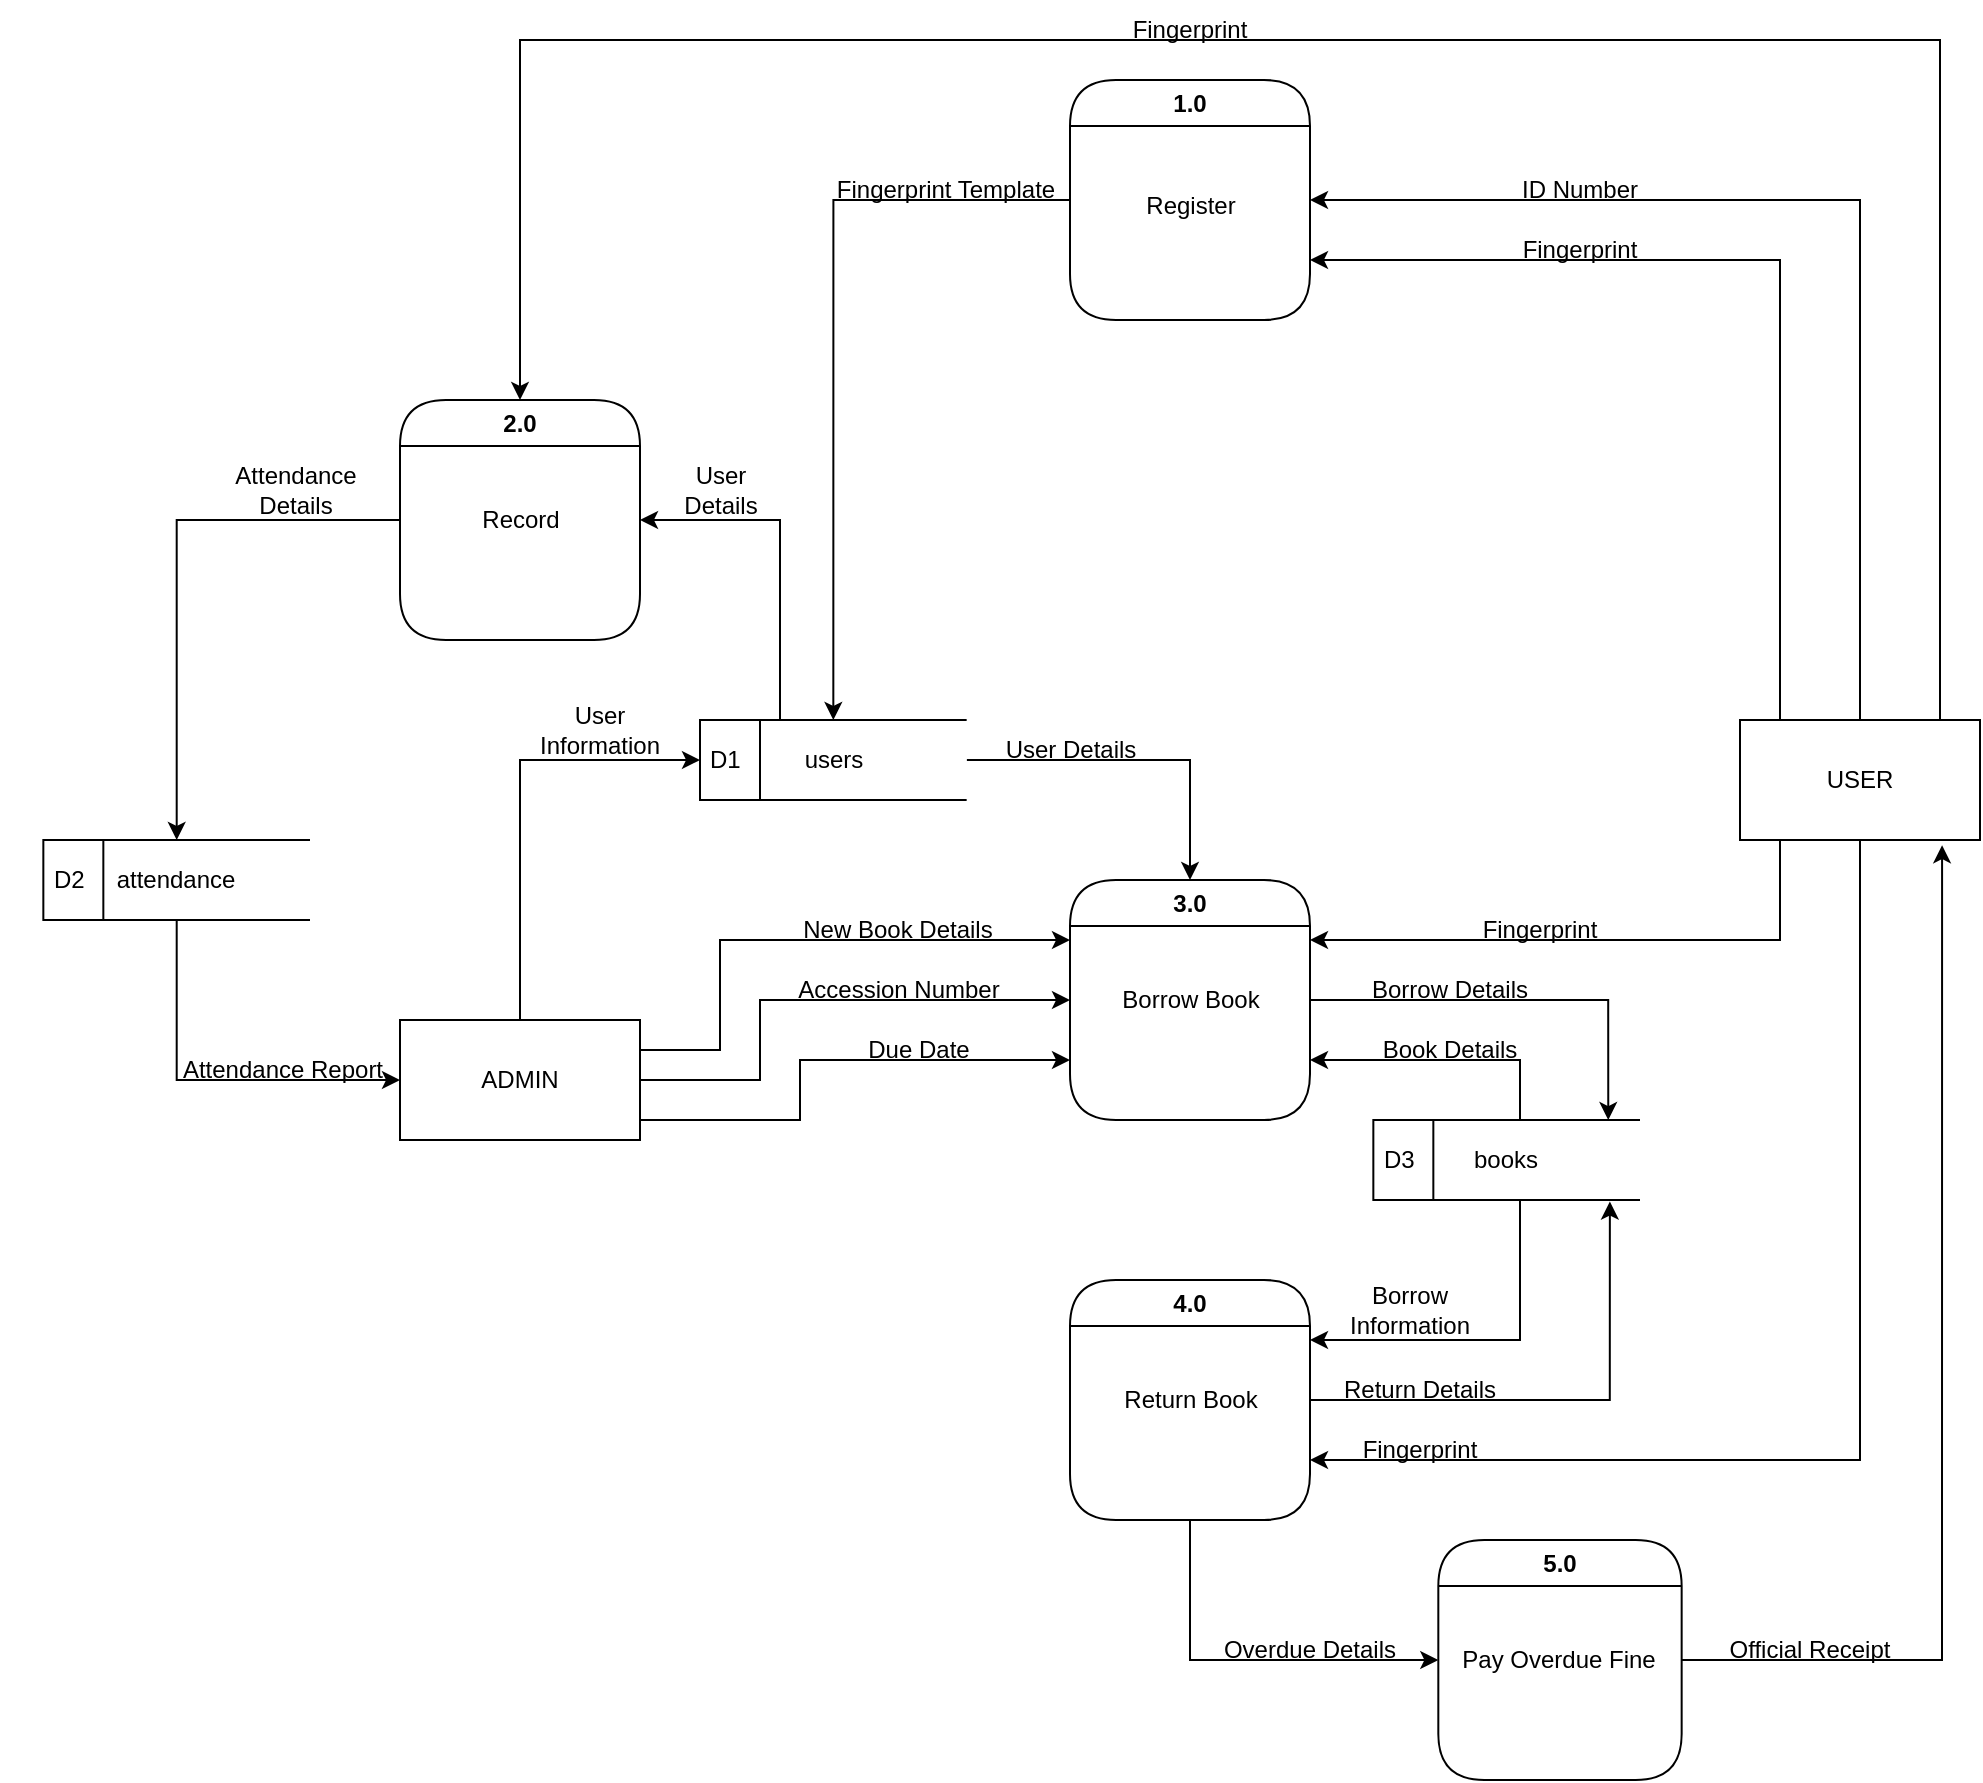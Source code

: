 <mxfile version="22.1.18" type="device">
  <diagram name="Page-1" id="gDf6kb3_1KPyfmzWNwo0">
    <mxGraphModel dx="2717" dy="903" grid="1" gridSize="10" guides="1" tooltips="1" connect="1" arrows="1" fold="1" page="1" pageScale="1" pageWidth="850" pageHeight="1100" math="0" shadow="0">
      <root>
        <mxCell id="0" />
        <mxCell id="1" parent="0" />
        <mxCell id="oZ7cNq0dX0C3y0dqphHd-23" style="edgeStyle=orthogonalEdgeStyle;rounded=0;orthogonalLoop=1;jettySize=auto;html=1;entryX=0;entryY=0.5;entryDx=0;entryDy=0;" edge="1" parent="1" source="RDhJYYZAiLVYz2o8NSx7-1" target="RDhJYYZAiLVYz2o8NSx7-13">
          <mxGeometry relative="1" as="geometry">
            <Array as="points">
              <mxPoint x="90" y="390" />
            </Array>
          </mxGeometry>
        </mxCell>
        <mxCell id="oZ7cNq0dX0C3y0dqphHd-36" style="edgeStyle=orthogonalEdgeStyle;rounded=0;orthogonalLoop=1;jettySize=auto;html=1;entryX=0;entryY=0.25;entryDx=0;entryDy=0;exitX=1;exitY=0.25;exitDx=0;exitDy=0;" edge="1" parent="1" source="RDhJYYZAiLVYz2o8NSx7-1" target="RDhJYYZAiLVYz2o8NSx7-6">
          <mxGeometry relative="1" as="geometry">
            <Array as="points">
              <mxPoint x="190" y="535" />
              <mxPoint x="190" y="480" />
            </Array>
          </mxGeometry>
        </mxCell>
        <mxCell id="oZ7cNq0dX0C3y0dqphHd-37" style="edgeStyle=orthogonalEdgeStyle;rounded=0;orthogonalLoop=1;jettySize=auto;html=1;entryX=0;entryY=0.5;entryDx=0;entryDy=0;" edge="1" parent="1" source="RDhJYYZAiLVYz2o8NSx7-1" target="RDhJYYZAiLVYz2o8NSx7-6">
          <mxGeometry relative="1" as="geometry">
            <Array as="points">
              <mxPoint x="210" y="550" />
              <mxPoint x="210" y="510" />
            </Array>
          </mxGeometry>
        </mxCell>
        <mxCell id="oZ7cNq0dX0C3y0dqphHd-38" style="edgeStyle=orthogonalEdgeStyle;rounded=0;orthogonalLoop=1;jettySize=auto;html=1;entryX=0;entryY=0.75;entryDx=0;entryDy=0;" edge="1" parent="1" source="RDhJYYZAiLVYz2o8NSx7-1" target="RDhJYYZAiLVYz2o8NSx7-6">
          <mxGeometry relative="1" as="geometry">
            <Array as="points">
              <mxPoint x="230" y="570" />
              <mxPoint x="230" y="540" />
            </Array>
          </mxGeometry>
        </mxCell>
        <mxCell id="RDhJYYZAiLVYz2o8NSx7-1" value="ADMIN" style="rounded=0;whiteSpace=wrap;html=1;" parent="1" vertex="1">
          <mxGeometry x="30" y="520" width="120" height="60" as="geometry" />
        </mxCell>
        <mxCell id="oZ7cNq0dX0C3y0dqphHd-16" style="edgeStyle=orthogonalEdgeStyle;rounded=0;orthogonalLoop=1;jettySize=auto;html=1;entryX=1;entryY=0.75;entryDx=0;entryDy=0;" edge="1" parent="1" source="RDhJYYZAiLVYz2o8NSx7-2" target="RDhJYYZAiLVYz2o8NSx7-3">
          <mxGeometry relative="1" as="geometry">
            <Array as="points">
              <mxPoint x="720" y="140" />
            </Array>
          </mxGeometry>
        </mxCell>
        <mxCell id="oZ7cNq0dX0C3y0dqphHd-17" style="edgeStyle=orthogonalEdgeStyle;rounded=0;orthogonalLoop=1;jettySize=auto;html=1;entryX=1;entryY=0.5;entryDx=0;entryDy=0;" edge="1" parent="1" source="RDhJYYZAiLVYz2o8NSx7-2" target="RDhJYYZAiLVYz2o8NSx7-3">
          <mxGeometry relative="1" as="geometry">
            <Array as="points">
              <mxPoint x="760" y="110" />
            </Array>
          </mxGeometry>
        </mxCell>
        <mxCell id="oZ7cNq0dX0C3y0dqphHd-18" style="edgeStyle=orthogonalEdgeStyle;rounded=0;orthogonalLoop=1;jettySize=auto;html=1;entryX=0.5;entryY=0;entryDx=0;entryDy=0;" edge="1" parent="1" source="RDhJYYZAiLVYz2o8NSx7-2" target="RDhJYYZAiLVYz2o8NSx7-4">
          <mxGeometry relative="1" as="geometry">
            <Array as="points">
              <mxPoint x="800" y="30" />
              <mxPoint x="90" y="30" />
            </Array>
          </mxGeometry>
        </mxCell>
        <mxCell id="oZ7cNq0dX0C3y0dqphHd-29" style="edgeStyle=orthogonalEdgeStyle;rounded=0;orthogonalLoop=1;jettySize=auto;html=1;entryX=1;entryY=0.25;entryDx=0;entryDy=0;" edge="1" parent="1" source="RDhJYYZAiLVYz2o8NSx7-2" target="RDhJYYZAiLVYz2o8NSx7-6">
          <mxGeometry relative="1" as="geometry">
            <Array as="points">
              <mxPoint x="720" y="480" />
            </Array>
          </mxGeometry>
        </mxCell>
        <mxCell id="oZ7cNq0dX0C3y0dqphHd-30" style="edgeStyle=orthogonalEdgeStyle;rounded=0;orthogonalLoop=1;jettySize=auto;html=1;entryX=1;entryY=0.75;entryDx=0;entryDy=0;" edge="1" parent="1" source="RDhJYYZAiLVYz2o8NSx7-2" target="RDhJYYZAiLVYz2o8NSx7-5">
          <mxGeometry relative="1" as="geometry">
            <Array as="points">
              <mxPoint x="760" y="740" />
            </Array>
          </mxGeometry>
        </mxCell>
        <mxCell id="RDhJYYZAiLVYz2o8NSx7-2" value="USER" style="rounded=0;whiteSpace=wrap;html=1;" parent="1" vertex="1">
          <mxGeometry x="700" y="370" width="120" height="60" as="geometry" />
        </mxCell>
        <mxCell id="oZ7cNq0dX0C3y0dqphHd-20" style="edgeStyle=orthogonalEdgeStyle;rounded=0;orthogonalLoop=1;jettySize=auto;html=1;entryX=0.5;entryY=0;entryDx=0;entryDy=0;" edge="1" parent="1" source="RDhJYYZAiLVYz2o8NSx7-3" target="RDhJYYZAiLVYz2o8NSx7-13">
          <mxGeometry relative="1" as="geometry" />
        </mxCell>
        <mxCell id="RDhJYYZAiLVYz2o8NSx7-3" value="1.0" style="swimlane;whiteSpace=wrap;html=1;rounded=1;arcSize=50;" parent="1" vertex="1">
          <mxGeometry x="365" y="50" width="120" height="120" as="geometry" />
        </mxCell>
        <mxCell id="RDhJYYZAiLVYz2o8NSx7-7" value="Register" style="text;html=1;align=center;verticalAlign=middle;resizable=0;points=[];autosize=1;strokeColor=none;fillColor=none;" parent="RDhJYYZAiLVYz2o8NSx7-3" vertex="1">
          <mxGeometry x="25" y="48" width="70" height="30" as="geometry" />
        </mxCell>
        <mxCell id="oZ7cNq0dX0C3y0dqphHd-26" style="edgeStyle=orthogonalEdgeStyle;rounded=0;orthogonalLoop=1;jettySize=auto;html=1;" edge="1" parent="1" source="RDhJYYZAiLVYz2o8NSx7-4" target="RDhJYYZAiLVYz2o8NSx7-32">
          <mxGeometry relative="1" as="geometry" />
        </mxCell>
        <mxCell id="RDhJYYZAiLVYz2o8NSx7-4" value="2.0" style="swimlane;whiteSpace=wrap;html=1;rounded=1;arcSize=50;startSize=23;" parent="1" vertex="1">
          <mxGeometry x="30" y="210" width="120" height="120" as="geometry" />
        </mxCell>
        <mxCell id="RDhJYYZAiLVYz2o8NSx7-8" value="Record" style="text;html=1;align=center;verticalAlign=middle;resizable=0;points=[];autosize=1;strokeColor=none;fillColor=none;" parent="RDhJYYZAiLVYz2o8NSx7-4" vertex="1">
          <mxGeometry x="30" y="45" width="60" height="30" as="geometry" />
        </mxCell>
        <mxCell id="oZ7cNq0dX0C3y0dqphHd-44" style="edgeStyle=orthogonalEdgeStyle;rounded=0;orthogonalLoop=1;jettySize=auto;html=1;entryX=0;entryY=0.5;entryDx=0;entryDy=0;" edge="1" parent="1" source="RDhJYYZAiLVYz2o8NSx7-5" target="RDhJYYZAiLVYz2o8NSx7-47">
          <mxGeometry relative="1" as="geometry">
            <mxPoint x="500" y="960" as="targetPoint" />
            <Array as="points">
              <mxPoint x="425" y="840" />
            </Array>
          </mxGeometry>
        </mxCell>
        <mxCell id="RDhJYYZAiLVYz2o8NSx7-5" value="4.0" style="swimlane;whiteSpace=wrap;html=1;rounded=1;arcSize=50;startSize=23;" parent="1" vertex="1">
          <mxGeometry x="365" y="650" width="120" height="120" as="geometry" />
        </mxCell>
        <mxCell id="RDhJYYZAiLVYz2o8NSx7-10" value="Return Book" style="text;html=1;align=center;verticalAlign=middle;resizable=0;points=[];autosize=1;strokeColor=none;fillColor=none;" parent="RDhJYYZAiLVYz2o8NSx7-5" vertex="1">
          <mxGeometry x="15" y="45" width="90" height="30" as="geometry" />
        </mxCell>
        <mxCell id="oZ7cNq0dX0C3y0dqphHd-34" style="edgeStyle=orthogonalEdgeStyle;rounded=0;orthogonalLoop=1;jettySize=auto;html=1;entryX=0.881;entryY=0.001;entryDx=0;entryDy=0;entryPerimeter=0;" edge="1" parent="1" source="RDhJYYZAiLVYz2o8NSx7-6" target="RDhJYYZAiLVYz2o8NSx7-39">
          <mxGeometry relative="1" as="geometry">
            <mxPoint x="620" y="600" as="targetPoint" />
          </mxGeometry>
        </mxCell>
        <mxCell id="RDhJYYZAiLVYz2o8NSx7-6" value="3.0" style="swimlane;whiteSpace=wrap;html=1;rounded=1;arcSize=50;" parent="1" vertex="1">
          <mxGeometry x="365" y="450" width="120" height="120" as="geometry" />
        </mxCell>
        <mxCell id="RDhJYYZAiLVYz2o8NSx7-9" value="Borrow Book" style="text;html=1;align=center;verticalAlign=middle;resizable=0;points=[];autosize=1;strokeColor=none;fillColor=none;" parent="RDhJYYZAiLVYz2o8NSx7-6" vertex="1">
          <mxGeometry x="15" y="45" width="90" height="30" as="geometry" />
        </mxCell>
        <mxCell id="RDhJYYZAiLVYz2o8NSx7-17" value="Fingerprint Template" style="text;html=1;strokeColor=none;fillColor=none;align=center;verticalAlign=middle;whiteSpace=wrap;rounded=0;" parent="1" vertex="1">
          <mxGeometry x="227.5" y="90" width="150" height="30" as="geometry" />
        </mxCell>
        <mxCell id="RDhJYYZAiLVYz2o8NSx7-18" value="ID Number" style="text;html=1;strokeColor=none;fillColor=none;align=center;verticalAlign=middle;whiteSpace=wrap;rounded=0;" parent="1" vertex="1">
          <mxGeometry x="590" y="90" width="60" height="30" as="geometry" />
        </mxCell>
        <mxCell id="RDhJYYZAiLVYz2o8NSx7-19" value="Fingerprint" style="text;html=1;strokeColor=none;fillColor=none;align=center;verticalAlign=middle;whiteSpace=wrap;rounded=0;" parent="1" vertex="1">
          <mxGeometry x="590" y="120" width="60" height="30" as="geometry" />
        </mxCell>
        <mxCell id="RDhJYYZAiLVYz2o8NSx7-29" value="User &lt;br&gt;Information" style="text;html=1;strokeColor=none;fillColor=none;align=center;verticalAlign=middle;whiteSpace=wrap;rounded=0;" parent="1" vertex="1">
          <mxGeometry x="80" y="360" width="100" height="30" as="geometry" />
        </mxCell>
        <mxCell id="RDhJYYZAiLVYz2o8NSx7-30" value="User&lt;br&gt;Details" style="text;html=1;strokeColor=none;fillColor=none;align=center;verticalAlign=middle;whiteSpace=wrap;rounded=0;" parent="1" vertex="1">
          <mxGeometry x="152.5" y="240" width="75" height="30" as="geometry" />
        </mxCell>
        <mxCell id="RDhJYYZAiLVYz2o8NSx7-31" value="" style="group" parent="1" vertex="1" connectable="0">
          <mxGeometry x="-170" y="430" width="133.33" height="40" as="geometry" />
        </mxCell>
        <mxCell id="RDhJYYZAiLVYz2o8NSx7-32" value="D2" style="html=1;dashed=0;whiteSpace=wrap;shape=mxgraph.dfd.dataStoreID;align=left;spacingLeft=3;points=[[0,0],[0.5,0],[1,0],[0,0.5],[1,0.5],[0,1],[0.5,1],[1,1]];" parent="RDhJYYZAiLVYz2o8NSx7-31" vertex="1">
          <mxGeometry x="21.67" width="133.33" height="40" as="geometry" />
        </mxCell>
        <mxCell id="RDhJYYZAiLVYz2o8NSx7-33" value="attendance" style="text;html=1;strokeColor=none;fillColor=none;align=center;verticalAlign=middle;whiteSpace=wrap;rounded=0;" parent="RDhJYYZAiLVYz2o8NSx7-31" vertex="1">
          <mxGeometry x="58.34" y="5" width="60" height="30" as="geometry" />
        </mxCell>
        <mxCell id="RDhJYYZAiLVYz2o8NSx7-47" value="5.0" style="swimlane;whiteSpace=wrap;html=1;rounded=1;arcSize=50;" parent="1" vertex="1">
          <mxGeometry x="549.16" y="780" width="121.67" height="120" as="geometry" />
        </mxCell>
        <mxCell id="RDhJYYZAiLVYz2o8NSx7-48" value="Pay Overdue Fine" style="text;html=1;align=center;verticalAlign=middle;resizable=0;points=[];autosize=1;strokeColor=none;fillColor=none;" parent="RDhJYYZAiLVYz2o8NSx7-47" vertex="1">
          <mxGeometry y="45" width="120" height="30" as="geometry" />
        </mxCell>
        <mxCell id="RDhJYYZAiLVYz2o8NSx7-57" value="User Details" style="text;html=1;strokeColor=none;fillColor=none;align=center;verticalAlign=middle;whiteSpace=wrap;rounded=0;" parent="1" vertex="1">
          <mxGeometry x="327.5" y="370" width="75" height="30" as="geometry" />
        </mxCell>
        <mxCell id="RDhJYYZAiLVYz2o8NSx7-59" value="Borrow Details" style="text;html=1;strokeColor=none;fillColor=none;align=center;verticalAlign=middle;whiteSpace=wrap;rounded=0;" parent="1" vertex="1">
          <mxGeometry x="510" y="490" width="90" height="30" as="geometry" />
        </mxCell>
        <mxCell id="RDhJYYZAiLVYz2o8NSx7-60" value="Book Details" style="text;html=1;strokeColor=none;fillColor=none;align=center;verticalAlign=middle;whiteSpace=wrap;rounded=0;" parent="1" vertex="1">
          <mxGeometry x="510" y="520" width="90" height="30" as="geometry" />
        </mxCell>
        <mxCell id="RDhJYYZAiLVYz2o8NSx7-61" value="Borrow Information" style="text;html=1;strokeColor=none;fillColor=none;align=center;verticalAlign=middle;whiteSpace=wrap;rounded=0;" parent="1" vertex="1">
          <mxGeometry x="490" y="650" width="90" height="30" as="geometry" />
        </mxCell>
        <mxCell id="RDhJYYZAiLVYz2o8NSx7-62" value="Return Details" style="text;html=1;strokeColor=none;fillColor=none;align=center;verticalAlign=middle;whiteSpace=wrap;rounded=0;" parent="1" vertex="1">
          <mxGeometry x="495" y="690" width="90" height="30" as="geometry" />
        </mxCell>
        <mxCell id="RDhJYYZAiLVYz2o8NSx7-63" value="Overdue Details" style="text;html=1;strokeColor=none;fillColor=none;align=center;verticalAlign=middle;whiteSpace=wrap;rounded=0;" parent="1" vertex="1">
          <mxGeometry x="440" y="820" width="90" height="30" as="geometry" />
        </mxCell>
        <mxCell id="RDhJYYZAiLVYz2o8NSx7-64" value="Official Receipt" style="text;html=1;strokeColor=none;fillColor=none;align=center;verticalAlign=middle;whiteSpace=wrap;rounded=0;" parent="1" vertex="1">
          <mxGeometry x="690" y="820" width="90" height="30" as="geometry" />
        </mxCell>
        <mxCell id="RDhJYYZAiLVYz2o8NSx7-65" value="Attendance Report" style="text;html=1;strokeColor=none;fillColor=none;align=center;verticalAlign=middle;whiteSpace=wrap;rounded=0;" parent="1" vertex="1">
          <mxGeometry x="-80" y="530" width="102.5" height="30" as="geometry" />
        </mxCell>
        <mxCell id="oZ7cNq0dX0C3y0dqphHd-15" value="Attendance Details" style="text;html=1;strokeColor=none;fillColor=none;align=center;verticalAlign=middle;whiteSpace=wrap;rounded=0;" vertex="1" parent="1">
          <mxGeometry x="-67.5" y="240" width="90" height="30" as="geometry" />
        </mxCell>
        <mxCell id="oZ7cNq0dX0C3y0dqphHd-24" style="edgeStyle=orthogonalEdgeStyle;rounded=0;orthogonalLoop=1;jettySize=auto;html=1;entryX=1;entryY=0.5;entryDx=0;entryDy=0;" edge="1" parent="1" source="RDhJYYZAiLVYz2o8NSx7-13" target="RDhJYYZAiLVYz2o8NSx7-4">
          <mxGeometry relative="1" as="geometry">
            <Array as="points">
              <mxPoint x="220" y="270" />
            </Array>
          </mxGeometry>
        </mxCell>
        <mxCell id="oZ7cNq0dX0C3y0dqphHd-27" style="edgeStyle=orthogonalEdgeStyle;rounded=0;orthogonalLoop=1;jettySize=auto;html=1;" edge="1" parent="1" source="RDhJYYZAiLVYz2o8NSx7-13" target="RDhJYYZAiLVYz2o8NSx7-6">
          <mxGeometry relative="1" as="geometry" />
        </mxCell>
        <mxCell id="RDhJYYZAiLVYz2o8NSx7-13" value="D1" style="html=1;dashed=0;whiteSpace=wrap;shape=mxgraph.dfd.dataStoreID;align=left;spacingLeft=3;points=[[0,0],[0.5,0],[1,0],[0,0.5],[1,0.5],[0,1],[0.5,1],[1,1]];" parent="1" vertex="1">
          <mxGeometry x="180" y="370" width="133.33" height="40" as="geometry" />
        </mxCell>
        <mxCell id="RDhJYYZAiLVYz2o8NSx7-14" value="users" style="text;html=1;strokeColor=none;fillColor=none;align=center;verticalAlign=middle;whiteSpace=wrap;rounded=0;" parent="1" vertex="1">
          <mxGeometry x="216.66" y="375" width="60" height="30" as="geometry" />
        </mxCell>
        <mxCell id="oZ7cNq0dX0C3y0dqphHd-21" value="Fingerprint" style="text;html=1;strokeColor=none;fillColor=none;align=center;verticalAlign=middle;whiteSpace=wrap;rounded=0;" vertex="1" parent="1">
          <mxGeometry x="395" y="10" width="60" height="30" as="geometry" />
        </mxCell>
        <mxCell id="oZ7cNq0dX0C3y0dqphHd-28" style="edgeStyle=orthogonalEdgeStyle;rounded=0;orthogonalLoop=1;jettySize=auto;html=1;entryX=0;entryY=0.5;entryDx=0;entryDy=0;" edge="1" parent="1" source="RDhJYYZAiLVYz2o8NSx7-32" target="RDhJYYZAiLVYz2o8NSx7-1">
          <mxGeometry relative="1" as="geometry">
            <Array as="points">
              <mxPoint x="-82" y="550" />
            </Array>
          </mxGeometry>
        </mxCell>
        <mxCell id="oZ7cNq0dX0C3y0dqphHd-31" value="Fingerprint" style="text;html=1;strokeColor=none;fillColor=none;align=center;verticalAlign=middle;whiteSpace=wrap;rounded=0;" vertex="1" parent="1">
          <mxGeometry x="570" y="460" width="60" height="30" as="geometry" />
        </mxCell>
        <mxCell id="oZ7cNq0dX0C3y0dqphHd-32" value="Fingerprint" style="text;html=1;strokeColor=none;fillColor=none;align=center;verticalAlign=middle;whiteSpace=wrap;rounded=0;" vertex="1" parent="1">
          <mxGeometry x="510" y="720" width="60" height="30" as="geometry" />
        </mxCell>
        <mxCell id="oZ7cNq0dX0C3y0dqphHd-33" value="" style="group" vertex="1" connectable="0" parent="1">
          <mxGeometry x="516.67" y="570" width="133.33" height="40" as="geometry" />
        </mxCell>
        <mxCell id="RDhJYYZAiLVYz2o8NSx7-39" value="D3" style="html=1;dashed=0;whiteSpace=wrap;shape=mxgraph.dfd.dataStoreID;align=left;spacingLeft=3;points=[[0,0],[0.5,0],[1,0],[0,0.5],[1,0.5],[0,1],[0.5,1],[1,1]];" parent="oZ7cNq0dX0C3y0dqphHd-33" vertex="1">
          <mxGeometry width="133.33" height="40" as="geometry" />
        </mxCell>
        <mxCell id="RDhJYYZAiLVYz2o8NSx7-40" value="books" style="text;html=1;strokeColor=none;fillColor=none;align=center;verticalAlign=middle;whiteSpace=wrap;rounded=0;" parent="oZ7cNq0dX0C3y0dqphHd-33" vertex="1">
          <mxGeometry x="36.67" y="5" width="60" height="30" as="geometry" />
        </mxCell>
        <mxCell id="oZ7cNq0dX0C3y0dqphHd-35" style="edgeStyle=orthogonalEdgeStyle;rounded=0;orthogonalLoop=1;jettySize=auto;html=1;entryX=1;entryY=0.75;entryDx=0;entryDy=0;" edge="1" parent="1" source="RDhJYYZAiLVYz2o8NSx7-39" target="RDhJYYZAiLVYz2o8NSx7-6">
          <mxGeometry relative="1" as="geometry">
            <Array as="points">
              <mxPoint x="590" y="540" />
            </Array>
          </mxGeometry>
        </mxCell>
        <mxCell id="oZ7cNq0dX0C3y0dqphHd-39" style="edgeStyle=orthogonalEdgeStyle;rounded=0;orthogonalLoop=1;jettySize=auto;html=1;entryX=1;entryY=0.25;entryDx=0;entryDy=0;" edge="1" parent="1" source="RDhJYYZAiLVYz2o8NSx7-39" target="RDhJYYZAiLVYz2o8NSx7-5">
          <mxGeometry relative="1" as="geometry">
            <Array as="points">
              <mxPoint x="590" y="680" />
            </Array>
          </mxGeometry>
        </mxCell>
        <mxCell id="oZ7cNq0dX0C3y0dqphHd-40" style="edgeStyle=orthogonalEdgeStyle;rounded=0;orthogonalLoop=1;jettySize=auto;html=1;entryX=0.887;entryY=1.019;entryDx=0;entryDy=0;entryPerimeter=0;" edge="1" parent="1" source="RDhJYYZAiLVYz2o8NSx7-5" target="RDhJYYZAiLVYz2o8NSx7-39">
          <mxGeometry relative="1" as="geometry">
            <Array as="points">
              <mxPoint x="635" y="710" />
            </Array>
          </mxGeometry>
        </mxCell>
        <mxCell id="oZ7cNq0dX0C3y0dqphHd-45" style="edgeStyle=orthogonalEdgeStyle;rounded=0;orthogonalLoop=1;jettySize=auto;html=1;entryX=0.842;entryY=1.043;entryDx=0;entryDy=0;entryPerimeter=0;" edge="1" parent="1" source="RDhJYYZAiLVYz2o8NSx7-47" target="RDhJYYZAiLVYz2o8NSx7-2">
          <mxGeometry relative="1" as="geometry" />
        </mxCell>
        <mxCell id="oZ7cNq0dX0C3y0dqphHd-46" value="New Book Details" style="text;html=1;strokeColor=none;fillColor=none;align=center;verticalAlign=middle;whiteSpace=wrap;rounded=0;" vertex="1" parent="1">
          <mxGeometry x="227.5" y="460" width="101.67" height="30" as="geometry" />
        </mxCell>
        <mxCell id="oZ7cNq0dX0C3y0dqphHd-47" value="Accession Number" style="text;html=1;strokeColor=none;fillColor=none;align=center;verticalAlign=middle;whiteSpace=wrap;rounded=0;" vertex="1" parent="1">
          <mxGeometry x="227.5" y="490" width="102.5" height="30" as="geometry" />
        </mxCell>
        <mxCell id="oZ7cNq0dX0C3y0dqphHd-48" value="Due Date" style="text;html=1;strokeColor=none;fillColor=none;align=center;verticalAlign=middle;whiteSpace=wrap;rounded=0;" vertex="1" parent="1">
          <mxGeometry x="237.5" y="520" width="102.5" height="30" as="geometry" />
        </mxCell>
      </root>
    </mxGraphModel>
  </diagram>
</mxfile>
